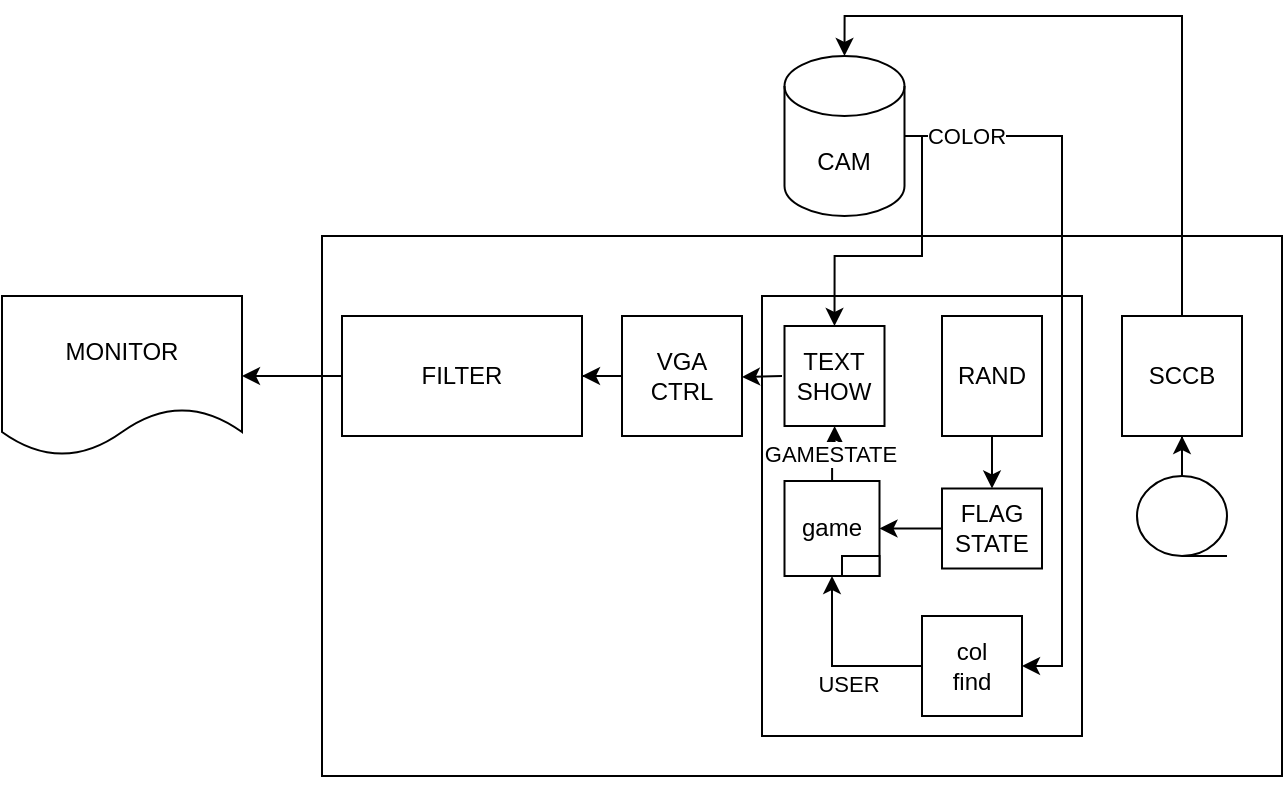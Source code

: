 <mxfile version="26.0.16">
  <diagram name="페이지-1" id="kElGSkMAbv3EU4sqKfQY">
    <mxGraphModel dx="594" dy="446" grid="1" gridSize="10" guides="1" tooltips="1" connect="1" arrows="1" fold="1" page="1" pageScale="1" pageWidth="1169" pageHeight="827" math="0" shadow="0">
      <root>
        <mxCell id="0" />
        <mxCell id="1" parent="0" />
        <mxCell id="4YWPGZYzfikYWuKdy2oT-1" value="" style="rounded=0;whiteSpace=wrap;html=1;" parent="1" vertex="1">
          <mxGeometry x="370" y="190" width="480" height="270" as="geometry" />
        </mxCell>
        <mxCell id="G2Q2ZaVH8uB0qnJ5T0fh-19" value="" style="rounded=0;whiteSpace=wrap;html=1;" vertex="1" parent="1">
          <mxGeometry x="590" y="220" width="160" height="220" as="geometry" />
        </mxCell>
        <mxCell id="G2Q2ZaVH8uB0qnJ5T0fh-52" style="edgeStyle=orthogonalEdgeStyle;rounded=0;orthogonalLoop=1;jettySize=auto;html=1;entryX=0.5;entryY=0;entryDx=0;entryDy=0;" edge="1" parent="1" source="4YWPGZYzfikYWuKdy2oT-7" target="G2Q2ZaVH8uB0qnJ5T0fh-40">
          <mxGeometry relative="1" as="geometry">
            <Array as="points">
              <mxPoint x="670" y="140" />
              <mxPoint x="670" y="200" />
              <mxPoint x="626" y="200" />
            </Array>
          </mxGeometry>
        </mxCell>
        <mxCell id="G2Q2ZaVH8uB0qnJ5T0fh-55" style="edgeStyle=orthogonalEdgeStyle;rounded=0;orthogonalLoop=1;jettySize=auto;html=1;entryX=1;entryY=0.5;entryDx=0;entryDy=0;" edge="1" parent="1" source="4YWPGZYzfikYWuKdy2oT-7" target="G2Q2ZaVH8uB0qnJ5T0fh-13">
          <mxGeometry relative="1" as="geometry">
            <Array as="points">
              <mxPoint x="740" y="140" />
              <mxPoint x="740" y="405" />
            </Array>
          </mxGeometry>
        </mxCell>
        <mxCell id="G2Q2ZaVH8uB0qnJ5T0fh-56" value="COLOR" style="edgeLabel;html=1;align=center;verticalAlign=middle;resizable=0;points=[];" vertex="1" connectable="0" parent="G2Q2ZaVH8uB0qnJ5T0fh-55">
          <mxGeometry x="-0.753" y="-1" relative="1" as="geometry">
            <mxPoint x="-15" y="-1" as="offset" />
          </mxGeometry>
        </mxCell>
        <mxCell id="4YWPGZYzfikYWuKdy2oT-7" value="CAM" style="shape=cylinder3;whiteSpace=wrap;html=1;boundedLbl=1;backgroundOutline=1;size=15;" parent="1" vertex="1">
          <mxGeometry x="601.25" y="100" width="60" height="80" as="geometry" />
        </mxCell>
        <mxCell id="4YWPGZYzfikYWuKdy2oT-10" value="MONITOR" style="shape=document;whiteSpace=wrap;html=1;boundedLbl=1;" parent="1" vertex="1">
          <mxGeometry x="210" y="220" width="120" height="80" as="geometry" />
        </mxCell>
        <mxCell id="4YWPGZYzfikYWuKdy2oT-14" style="edgeStyle=orthogonalEdgeStyle;rounded=0;orthogonalLoop=1;jettySize=auto;html=1;exitX=0.5;exitY=1;exitDx=0;exitDy=0;" parent="1" source="4YWPGZYzfikYWuKdy2oT-1" target="4YWPGZYzfikYWuKdy2oT-1" edge="1">
          <mxGeometry relative="1" as="geometry" />
        </mxCell>
        <mxCell id="4YWPGZYzfikYWuKdy2oT-23" value="SCCB" style="whiteSpace=wrap;html=1;aspect=fixed;" parent="1" vertex="1">
          <mxGeometry x="770" y="230" width="60" height="60" as="geometry" />
        </mxCell>
        <mxCell id="4YWPGZYzfikYWuKdy2oT-35" value="" style="edgeStyle=orthogonalEdgeStyle;rounded=0;orthogonalLoop=1;jettySize=auto;html=1;" parent="1" source="G2Q2ZaVH8uB0qnJ5T0fh-53" target="4YWPGZYzfikYWuKdy2oT-10" edge="1">
          <mxGeometry relative="1" as="geometry" />
        </mxCell>
        <mxCell id="4YWPGZYzfikYWuKdy2oT-30" value="VGA&lt;div&gt;CTRL&lt;/div&gt;" style="whiteSpace=wrap;html=1;aspect=fixed;" parent="1" vertex="1">
          <mxGeometry x="520" y="230" width="60" height="60" as="geometry" />
        </mxCell>
        <mxCell id="4YWPGZYzfikYWuKdy2oT-34" value="" style="edgeStyle=orthogonalEdgeStyle;rounded=0;orthogonalLoop=1;jettySize=auto;html=1;" parent="1" target="4YWPGZYzfikYWuKdy2oT-30" edge="1">
          <mxGeometry relative="1" as="geometry">
            <mxPoint x="600" y="260" as="sourcePoint" />
          </mxGeometry>
        </mxCell>
        <mxCell id="G2Q2ZaVH8uB0qnJ5T0fh-36" style="edgeStyle=orthogonalEdgeStyle;rounded=0;orthogonalLoop=1;jettySize=auto;html=1;entryX=0.5;entryY=1;entryDx=0;entryDy=0;" edge="1" parent="1" source="G2Q2ZaVH8uB0qnJ5T0fh-13" target="G2Q2ZaVH8uB0qnJ5T0fh-35">
          <mxGeometry relative="1" as="geometry" />
        </mxCell>
        <mxCell id="G2Q2ZaVH8uB0qnJ5T0fh-46" value="USER" style="edgeLabel;html=1;align=center;verticalAlign=middle;resizable=0;points=[];" vertex="1" connectable="0" parent="G2Q2ZaVH8uB0qnJ5T0fh-36">
          <mxGeometry x="-0.347" y="-3" relative="1" as="geometry">
            <mxPoint x="-8" y="12" as="offset" />
          </mxGeometry>
        </mxCell>
        <mxCell id="G2Q2ZaVH8uB0qnJ5T0fh-13" value="col&lt;div&gt;find&lt;/div&gt;" style="whiteSpace=wrap;html=1;aspect=fixed;" vertex="1" parent="1">
          <mxGeometry x="670" y="380" width="50" height="50" as="geometry" />
        </mxCell>
        <mxCell id="G2Q2ZaVH8uB0qnJ5T0fh-31" value="" style="edgeStyle=orthogonalEdgeStyle;rounded=0;orthogonalLoop=1;jettySize=auto;html=1;" edge="1" parent="1" source="4YWPGZYzfikYWuKdy2oT-3" target="G2Q2ZaVH8uB0qnJ5T0fh-30">
          <mxGeometry relative="1" as="geometry" />
        </mxCell>
        <mxCell id="4YWPGZYzfikYWuKdy2oT-3" value="RAND" style="rounded=0;whiteSpace=wrap;html=1;" parent="1" vertex="1">
          <mxGeometry x="680" y="230" width="50" height="60" as="geometry" />
        </mxCell>
        <mxCell id="G2Q2ZaVH8uB0qnJ5T0fh-42" style="edgeStyle=orthogonalEdgeStyle;rounded=0;orthogonalLoop=1;jettySize=auto;html=1;entryX=1;entryY=0.5;entryDx=0;entryDy=0;" edge="1" parent="1" source="G2Q2ZaVH8uB0qnJ5T0fh-30" target="G2Q2ZaVH8uB0qnJ5T0fh-35">
          <mxGeometry relative="1" as="geometry" />
        </mxCell>
        <mxCell id="G2Q2ZaVH8uB0qnJ5T0fh-30" value="FLAG&lt;div&gt;STATE&lt;/div&gt;" style="rounded=0;whiteSpace=wrap;html=1;" vertex="1" parent="1">
          <mxGeometry x="680" y="316.25" width="50" height="40" as="geometry" />
        </mxCell>
        <mxCell id="G2Q2ZaVH8uB0qnJ5T0fh-43" value="" style="edgeStyle=orthogonalEdgeStyle;rounded=0;orthogonalLoop=1;jettySize=auto;html=1;" edge="1" parent="1" source="G2Q2ZaVH8uB0qnJ5T0fh-35" target="G2Q2ZaVH8uB0qnJ5T0fh-40">
          <mxGeometry relative="1" as="geometry" />
        </mxCell>
        <mxCell id="G2Q2ZaVH8uB0qnJ5T0fh-44" value="GAMESTATE" style="edgeLabel;html=1;align=center;verticalAlign=middle;resizable=0;points=[];" vertex="1" connectable="0" parent="G2Q2ZaVH8uB0qnJ5T0fh-43">
          <mxGeometry x="-0.045" y="1" relative="1" as="geometry">
            <mxPoint as="offset" />
          </mxGeometry>
        </mxCell>
        <mxCell id="G2Q2ZaVH8uB0qnJ5T0fh-35" value="game" style="whiteSpace=wrap;html=1;aspect=fixed;" vertex="1" parent="1">
          <mxGeometry x="601.25" y="312.5" width="47.5" height="47.5" as="geometry" />
        </mxCell>
        <mxCell id="G2Q2ZaVH8uB0qnJ5T0fh-40" value="TEXT&lt;br&gt;SHOW" style="whiteSpace=wrap;html=1;aspect=fixed;" vertex="1" parent="1">
          <mxGeometry x="601.25" y="235" width="50" height="50" as="geometry" />
        </mxCell>
        <mxCell id="G2Q2ZaVH8uB0qnJ5T0fh-45" value="" style="rounded=0;whiteSpace=wrap;html=1;" vertex="1" parent="1">
          <mxGeometry x="630" y="350" width="18.75" height="10" as="geometry" />
        </mxCell>
        <mxCell id="G2Q2ZaVH8uB0qnJ5T0fh-54" value="" style="edgeStyle=orthogonalEdgeStyle;rounded=0;orthogonalLoop=1;jettySize=auto;html=1;" edge="1" parent="1" source="4YWPGZYzfikYWuKdy2oT-30" target="G2Q2ZaVH8uB0qnJ5T0fh-53">
          <mxGeometry relative="1" as="geometry">
            <mxPoint x="520" y="260" as="sourcePoint" />
            <mxPoint x="330" y="260" as="targetPoint" />
          </mxGeometry>
        </mxCell>
        <mxCell id="G2Q2ZaVH8uB0qnJ5T0fh-53" value="FILTER" style="rounded=0;whiteSpace=wrap;html=1;" vertex="1" parent="1">
          <mxGeometry x="380" y="230" width="120" height="60" as="geometry" />
        </mxCell>
        <mxCell id="G2Q2ZaVH8uB0qnJ5T0fh-57" style="edgeStyle=orthogonalEdgeStyle;rounded=0;orthogonalLoop=1;jettySize=auto;html=1;entryX=0.5;entryY=0;entryDx=0;entryDy=0;entryPerimeter=0;" edge="1" parent="1" source="4YWPGZYzfikYWuKdy2oT-23" target="4YWPGZYzfikYWuKdy2oT-7">
          <mxGeometry relative="1" as="geometry">
            <Array as="points">
              <mxPoint x="800" y="80" />
              <mxPoint x="631" y="80" />
            </Array>
          </mxGeometry>
        </mxCell>
        <mxCell id="G2Q2ZaVH8uB0qnJ5T0fh-59" value="" style="edgeStyle=orthogonalEdgeStyle;rounded=0;orthogonalLoop=1;jettySize=auto;html=1;" edge="1" parent="1" source="G2Q2ZaVH8uB0qnJ5T0fh-58" target="4YWPGZYzfikYWuKdy2oT-23">
          <mxGeometry relative="1" as="geometry" />
        </mxCell>
        <mxCell id="G2Q2ZaVH8uB0qnJ5T0fh-58" value="" style="shape=tapeData;whiteSpace=wrap;html=1;perimeter=ellipsePerimeter;" vertex="1" parent="1">
          <mxGeometry x="777.5" y="310" width="45" height="40" as="geometry" />
        </mxCell>
      </root>
    </mxGraphModel>
  </diagram>
</mxfile>
